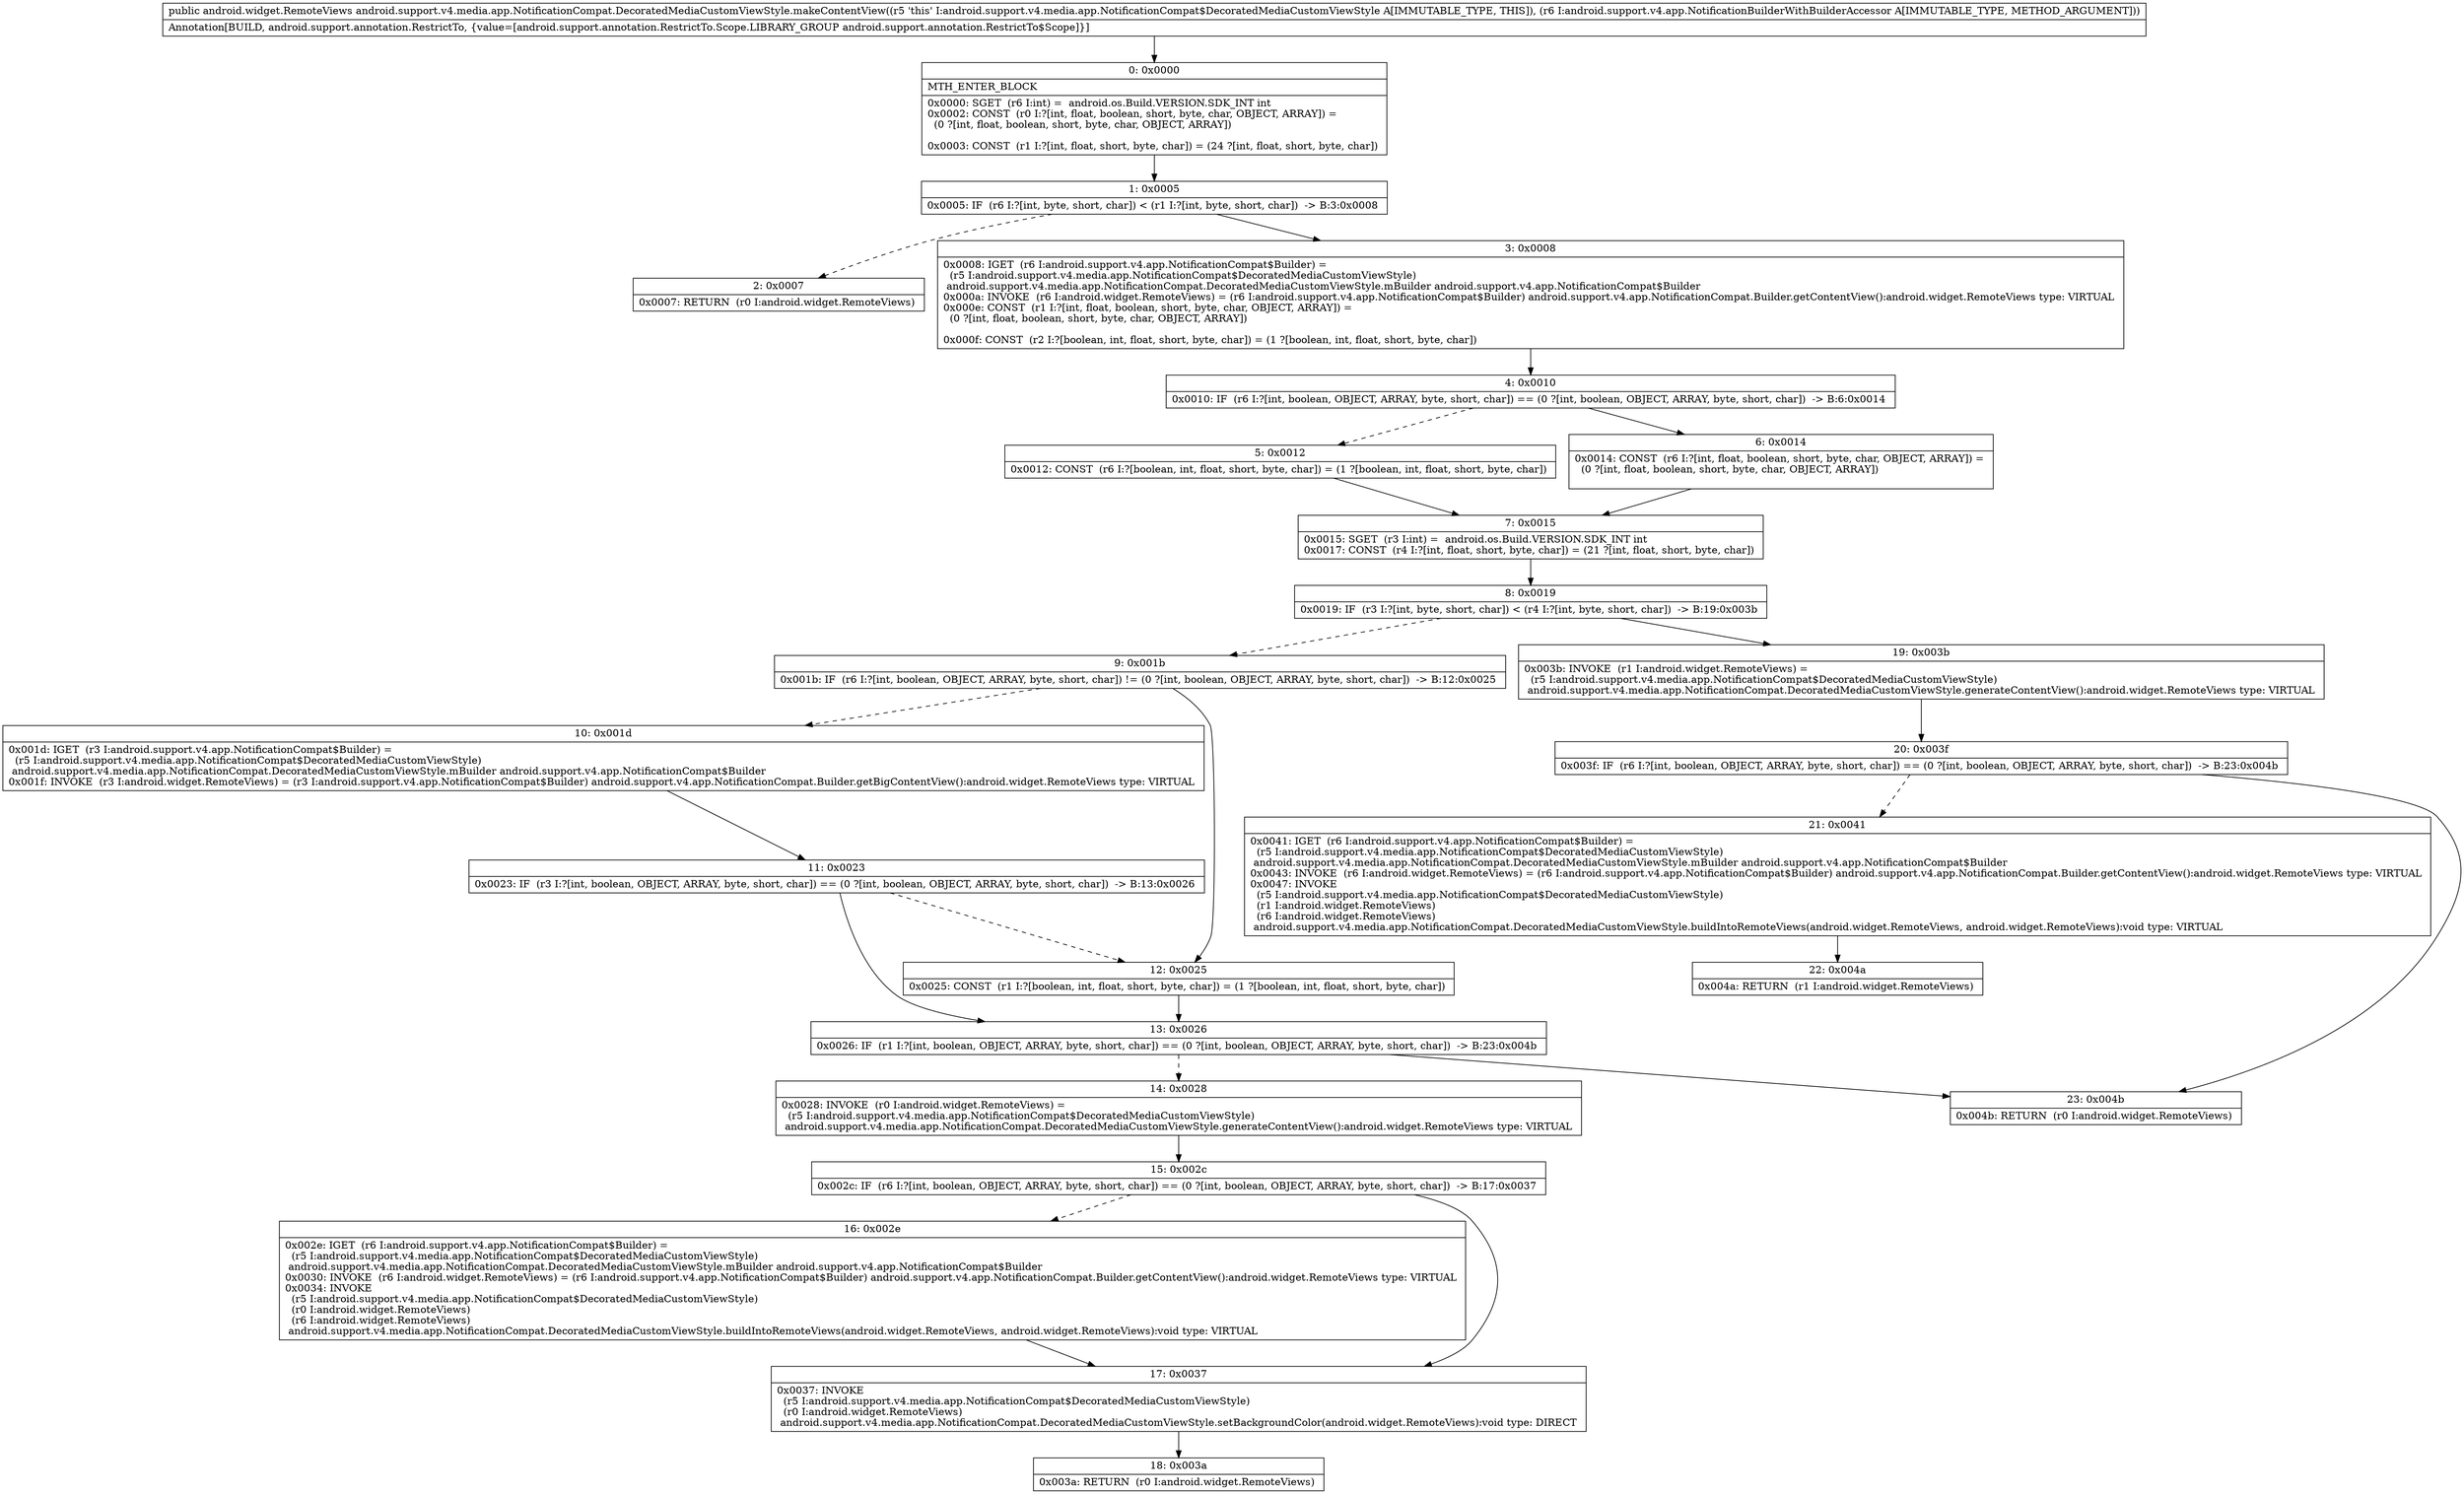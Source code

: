 digraph "CFG forandroid.support.v4.media.app.NotificationCompat.DecoratedMediaCustomViewStyle.makeContentView(Landroid\/support\/v4\/app\/NotificationBuilderWithBuilderAccessor;)Landroid\/widget\/RemoteViews;" {
Node_0 [shape=record,label="{0\:\ 0x0000|MTH_ENTER_BLOCK\l|0x0000: SGET  (r6 I:int) =  android.os.Build.VERSION.SDK_INT int \l0x0002: CONST  (r0 I:?[int, float, boolean, short, byte, char, OBJECT, ARRAY]) = \l  (0 ?[int, float, boolean, short, byte, char, OBJECT, ARRAY])\l \l0x0003: CONST  (r1 I:?[int, float, short, byte, char]) = (24 ?[int, float, short, byte, char]) \l}"];
Node_1 [shape=record,label="{1\:\ 0x0005|0x0005: IF  (r6 I:?[int, byte, short, char]) \< (r1 I:?[int, byte, short, char])  \-\> B:3:0x0008 \l}"];
Node_2 [shape=record,label="{2\:\ 0x0007|0x0007: RETURN  (r0 I:android.widget.RemoteViews) \l}"];
Node_3 [shape=record,label="{3\:\ 0x0008|0x0008: IGET  (r6 I:android.support.v4.app.NotificationCompat$Builder) = \l  (r5 I:android.support.v4.media.app.NotificationCompat$DecoratedMediaCustomViewStyle)\l android.support.v4.media.app.NotificationCompat.DecoratedMediaCustomViewStyle.mBuilder android.support.v4.app.NotificationCompat$Builder \l0x000a: INVOKE  (r6 I:android.widget.RemoteViews) = (r6 I:android.support.v4.app.NotificationCompat$Builder) android.support.v4.app.NotificationCompat.Builder.getContentView():android.widget.RemoteViews type: VIRTUAL \l0x000e: CONST  (r1 I:?[int, float, boolean, short, byte, char, OBJECT, ARRAY]) = \l  (0 ?[int, float, boolean, short, byte, char, OBJECT, ARRAY])\l \l0x000f: CONST  (r2 I:?[boolean, int, float, short, byte, char]) = (1 ?[boolean, int, float, short, byte, char]) \l}"];
Node_4 [shape=record,label="{4\:\ 0x0010|0x0010: IF  (r6 I:?[int, boolean, OBJECT, ARRAY, byte, short, char]) == (0 ?[int, boolean, OBJECT, ARRAY, byte, short, char])  \-\> B:6:0x0014 \l}"];
Node_5 [shape=record,label="{5\:\ 0x0012|0x0012: CONST  (r6 I:?[boolean, int, float, short, byte, char]) = (1 ?[boolean, int, float, short, byte, char]) \l}"];
Node_6 [shape=record,label="{6\:\ 0x0014|0x0014: CONST  (r6 I:?[int, float, boolean, short, byte, char, OBJECT, ARRAY]) = \l  (0 ?[int, float, boolean, short, byte, char, OBJECT, ARRAY])\l \l}"];
Node_7 [shape=record,label="{7\:\ 0x0015|0x0015: SGET  (r3 I:int) =  android.os.Build.VERSION.SDK_INT int \l0x0017: CONST  (r4 I:?[int, float, short, byte, char]) = (21 ?[int, float, short, byte, char]) \l}"];
Node_8 [shape=record,label="{8\:\ 0x0019|0x0019: IF  (r3 I:?[int, byte, short, char]) \< (r4 I:?[int, byte, short, char])  \-\> B:19:0x003b \l}"];
Node_9 [shape=record,label="{9\:\ 0x001b|0x001b: IF  (r6 I:?[int, boolean, OBJECT, ARRAY, byte, short, char]) != (0 ?[int, boolean, OBJECT, ARRAY, byte, short, char])  \-\> B:12:0x0025 \l}"];
Node_10 [shape=record,label="{10\:\ 0x001d|0x001d: IGET  (r3 I:android.support.v4.app.NotificationCompat$Builder) = \l  (r5 I:android.support.v4.media.app.NotificationCompat$DecoratedMediaCustomViewStyle)\l android.support.v4.media.app.NotificationCompat.DecoratedMediaCustomViewStyle.mBuilder android.support.v4.app.NotificationCompat$Builder \l0x001f: INVOKE  (r3 I:android.widget.RemoteViews) = (r3 I:android.support.v4.app.NotificationCompat$Builder) android.support.v4.app.NotificationCompat.Builder.getBigContentView():android.widget.RemoteViews type: VIRTUAL \l}"];
Node_11 [shape=record,label="{11\:\ 0x0023|0x0023: IF  (r3 I:?[int, boolean, OBJECT, ARRAY, byte, short, char]) == (0 ?[int, boolean, OBJECT, ARRAY, byte, short, char])  \-\> B:13:0x0026 \l}"];
Node_12 [shape=record,label="{12\:\ 0x0025|0x0025: CONST  (r1 I:?[boolean, int, float, short, byte, char]) = (1 ?[boolean, int, float, short, byte, char]) \l}"];
Node_13 [shape=record,label="{13\:\ 0x0026|0x0026: IF  (r1 I:?[int, boolean, OBJECT, ARRAY, byte, short, char]) == (0 ?[int, boolean, OBJECT, ARRAY, byte, short, char])  \-\> B:23:0x004b \l}"];
Node_14 [shape=record,label="{14\:\ 0x0028|0x0028: INVOKE  (r0 I:android.widget.RemoteViews) = \l  (r5 I:android.support.v4.media.app.NotificationCompat$DecoratedMediaCustomViewStyle)\l android.support.v4.media.app.NotificationCompat.DecoratedMediaCustomViewStyle.generateContentView():android.widget.RemoteViews type: VIRTUAL \l}"];
Node_15 [shape=record,label="{15\:\ 0x002c|0x002c: IF  (r6 I:?[int, boolean, OBJECT, ARRAY, byte, short, char]) == (0 ?[int, boolean, OBJECT, ARRAY, byte, short, char])  \-\> B:17:0x0037 \l}"];
Node_16 [shape=record,label="{16\:\ 0x002e|0x002e: IGET  (r6 I:android.support.v4.app.NotificationCompat$Builder) = \l  (r5 I:android.support.v4.media.app.NotificationCompat$DecoratedMediaCustomViewStyle)\l android.support.v4.media.app.NotificationCompat.DecoratedMediaCustomViewStyle.mBuilder android.support.v4.app.NotificationCompat$Builder \l0x0030: INVOKE  (r6 I:android.widget.RemoteViews) = (r6 I:android.support.v4.app.NotificationCompat$Builder) android.support.v4.app.NotificationCompat.Builder.getContentView():android.widget.RemoteViews type: VIRTUAL \l0x0034: INVOKE  \l  (r5 I:android.support.v4.media.app.NotificationCompat$DecoratedMediaCustomViewStyle)\l  (r0 I:android.widget.RemoteViews)\l  (r6 I:android.widget.RemoteViews)\l android.support.v4.media.app.NotificationCompat.DecoratedMediaCustomViewStyle.buildIntoRemoteViews(android.widget.RemoteViews, android.widget.RemoteViews):void type: VIRTUAL \l}"];
Node_17 [shape=record,label="{17\:\ 0x0037|0x0037: INVOKE  \l  (r5 I:android.support.v4.media.app.NotificationCompat$DecoratedMediaCustomViewStyle)\l  (r0 I:android.widget.RemoteViews)\l android.support.v4.media.app.NotificationCompat.DecoratedMediaCustomViewStyle.setBackgroundColor(android.widget.RemoteViews):void type: DIRECT \l}"];
Node_18 [shape=record,label="{18\:\ 0x003a|0x003a: RETURN  (r0 I:android.widget.RemoteViews) \l}"];
Node_19 [shape=record,label="{19\:\ 0x003b|0x003b: INVOKE  (r1 I:android.widget.RemoteViews) = \l  (r5 I:android.support.v4.media.app.NotificationCompat$DecoratedMediaCustomViewStyle)\l android.support.v4.media.app.NotificationCompat.DecoratedMediaCustomViewStyle.generateContentView():android.widget.RemoteViews type: VIRTUAL \l}"];
Node_20 [shape=record,label="{20\:\ 0x003f|0x003f: IF  (r6 I:?[int, boolean, OBJECT, ARRAY, byte, short, char]) == (0 ?[int, boolean, OBJECT, ARRAY, byte, short, char])  \-\> B:23:0x004b \l}"];
Node_21 [shape=record,label="{21\:\ 0x0041|0x0041: IGET  (r6 I:android.support.v4.app.NotificationCompat$Builder) = \l  (r5 I:android.support.v4.media.app.NotificationCompat$DecoratedMediaCustomViewStyle)\l android.support.v4.media.app.NotificationCompat.DecoratedMediaCustomViewStyle.mBuilder android.support.v4.app.NotificationCompat$Builder \l0x0043: INVOKE  (r6 I:android.widget.RemoteViews) = (r6 I:android.support.v4.app.NotificationCompat$Builder) android.support.v4.app.NotificationCompat.Builder.getContentView():android.widget.RemoteViews type: VIRTUAL \l0x0047: INVOKE  \l  (r5 I:android.support.v4.media.app.NotificationCompat$DecoratedMediaCustomViewStyle)\l  (r1 I:android.widget.RemoteViews)\l  (r6 I:android.widget.RemoteViews)\l android.support.v4.media.app.NotificationCompat.DecoratedMediaCustomViewStyle.buildIntoRemoteViews(android.widget.RemoteViews, android.widget.RemoteViews):void type: VIRTUAL \l}"];
Node_22 [shape=record,label="{22\:\ 0x004a|0x004a: RETURN  (r1 I:android.widget.RemoteViews) \l}"];
Node_23 [shape=record,label="{23\:\ 0x004b|0x004b: RETURN  (r0 I:android.widget.RemoteViews) \l}"];
MethodNode[shape=record,label="{public android.widget.RemoteViews android.support.v4.media.app.NotificationCompat.DecoratedMediaCustomViewStyle.makeContentView((r5 'this' I:android.support.v4.media.app.NotificationCompat$DecoratedMediaCustomViewStyle A[IMMUTABLE_TYPE, THIS]), (r6 I:android.support.v4.app.NotificationBuilderWithBuilderAccessor A[IMMUTABLE_TYPE, METHOD_ARGUMENT]))  | Annotation[BUILD, android.support.annotation.RestrictTo, \{value=[android.support.annotation.RestrictTo.Scope.LIBRARY_GROUP android.support.annotation.RestrictTo$Scope]\}]\l}"];
MethodNode -> Node_0;
Node_0 -> Node_1;
Node_1 -> Node_2[style=dashed];
Node_1 -> Node_3;
Node_3 -> Node_4;
Node_4 -> Node_5[style=dashed];
Node_4 -> Node_6;
Node_5 -> Node_7;
Node_6 -> Node_7;
Node_7 -> Node_8;
Node_8 -> Node_9[style=dashed];
Node_8 -> Node_19;
Node_9 -> Node_10[style=dashed];
Node_9 -> Node_12;
Node_10 -> Node_11;
Node_11 -> Node_12[style=dashed];
Node_11 -> Node_13;
Node_12 -> Node_13;
Node_13 -> Node_14[style=dashed];
Node_13 -> Node_23;
Node_14 -> Node_15;
Node_15 -> Node_16[style=dashed];
Node_15 -> Node_17;
Node_16 -> Node_17;
Node_17 -> Node_18;
Node_19 -> Node_20;
Node_20 -> Node_21[style=dashed];
Node_20 -> Node_23;
Node_21 -> Node_22;
}

